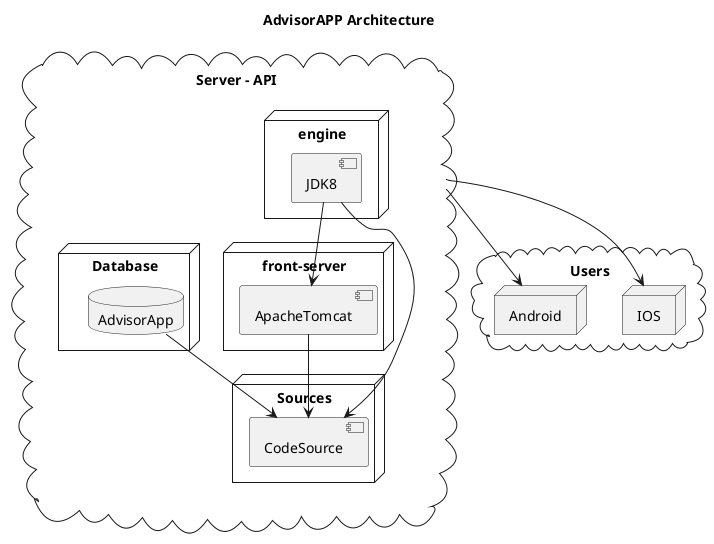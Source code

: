 @startuml

title "AdvisorAPP Architecture"

cloud "Server - API" as API {
    node "front-server" {
        [ApacheTomcat] as Tomcat
    }

    node "engine" {
        [JDK8] as Java
    }

    node "Database" {
        database "AdvisorApp" as StandardDB
    }

    node "Sources" {
        [CodeSource]
    }
}


Java --> Tomcat
Tomcat --> CodeSource
StandardDB --> CodeSource
Java --> CodeSource


cloud "Users" {
    node "IOS"
    node "Android"
}
API --> IOS
API --> Android
@enduml
